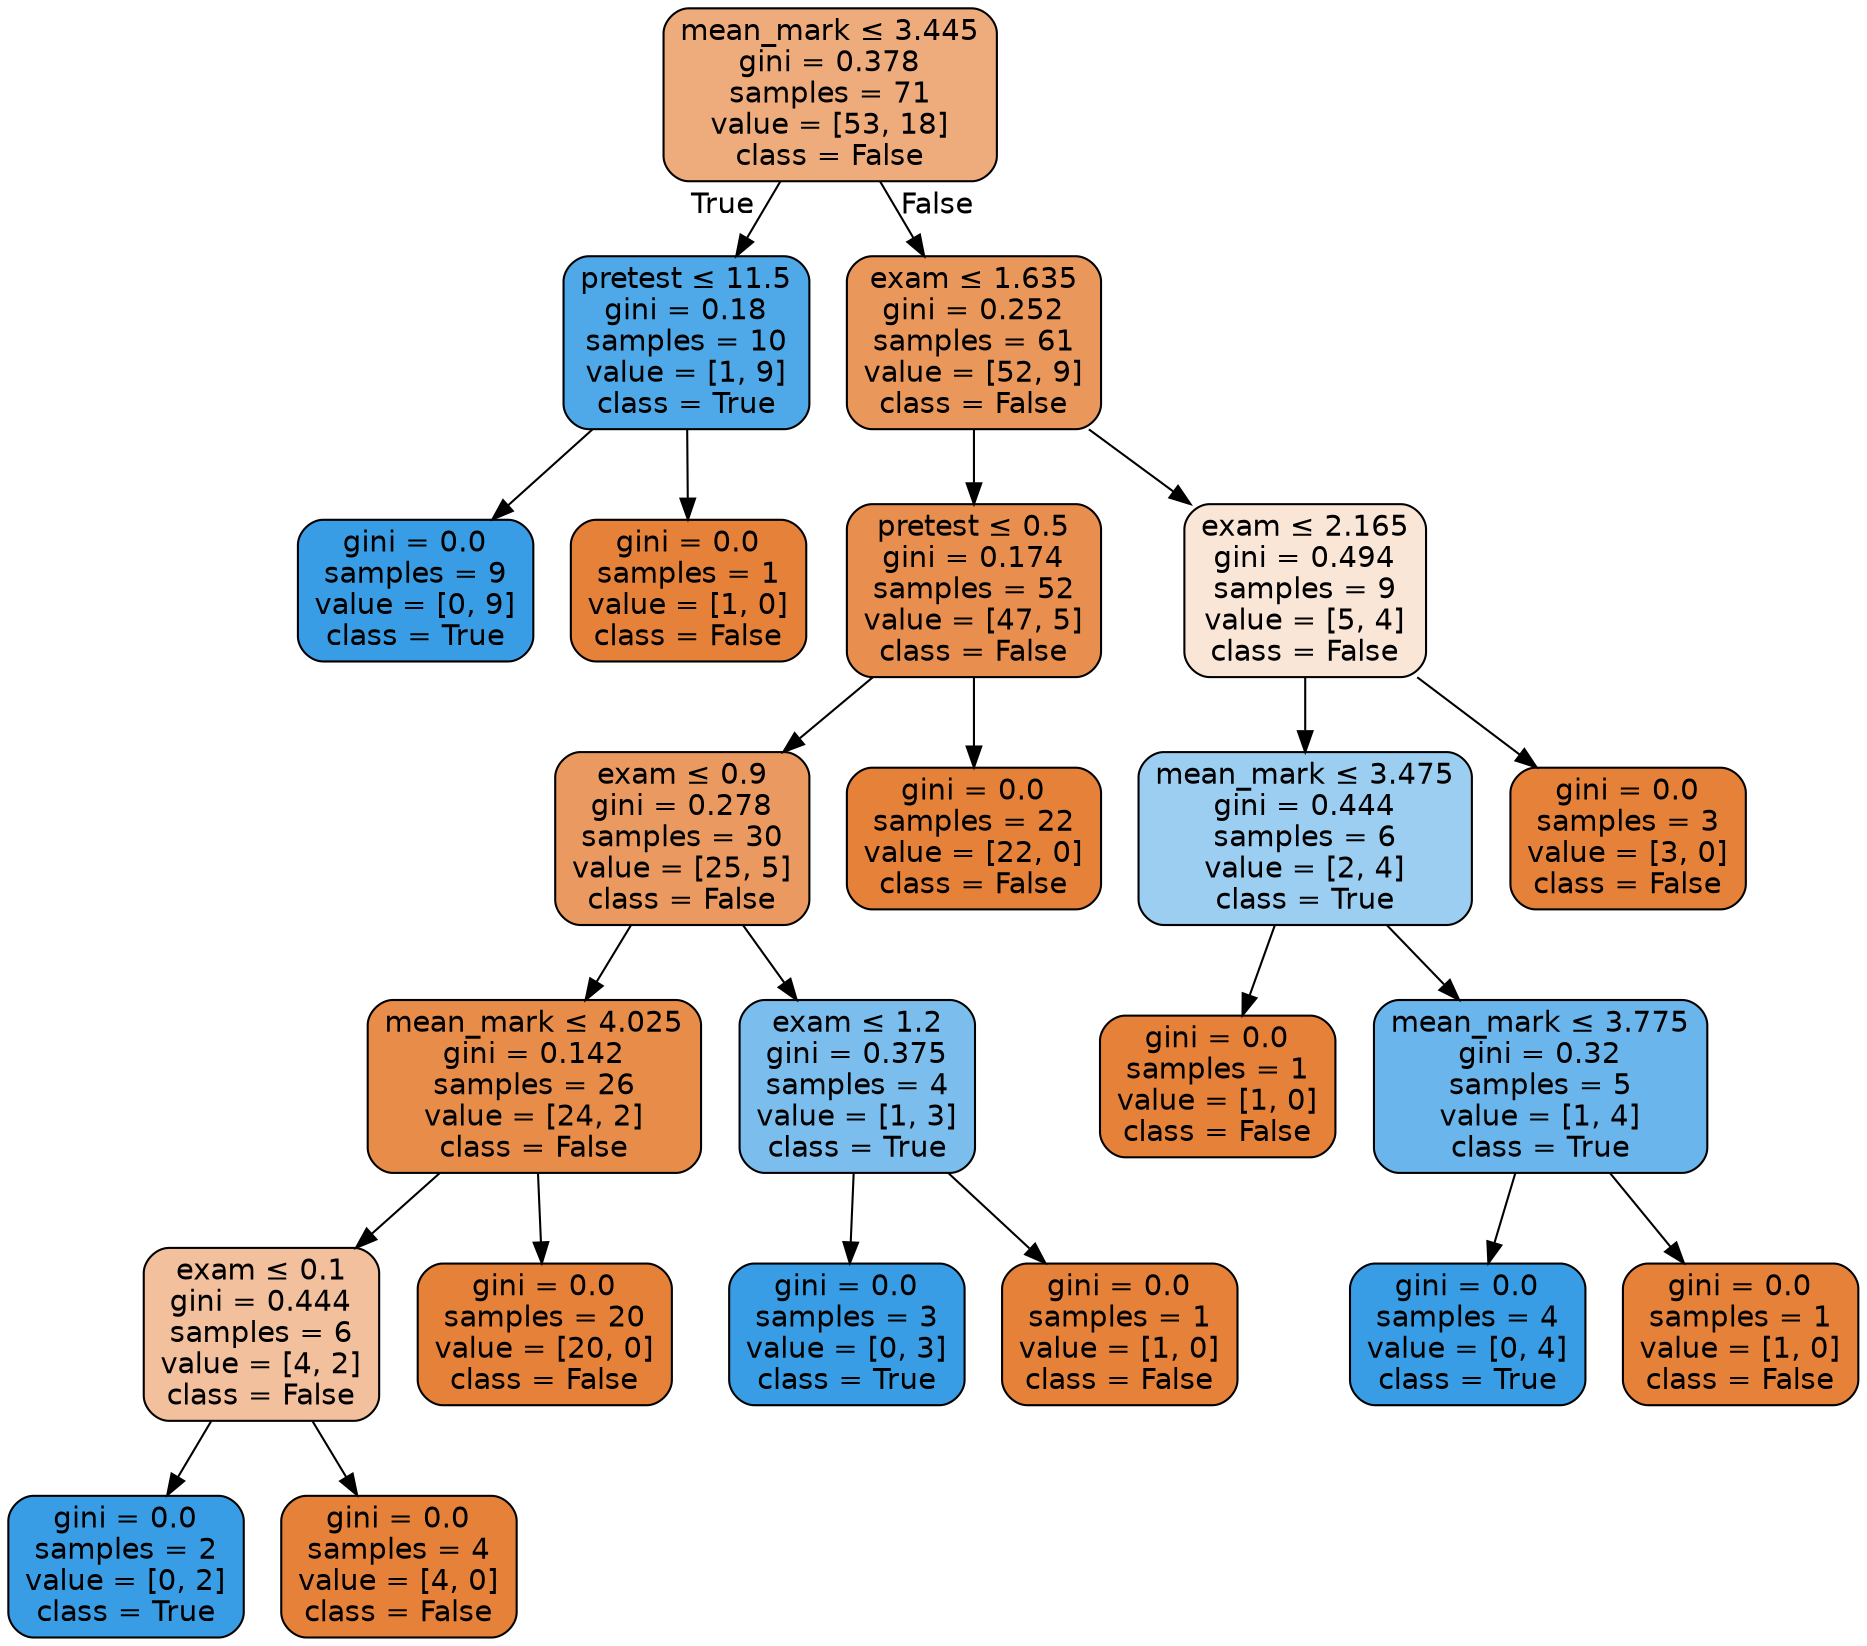 digraph Tree {
node [shape=box, style="filled, rounded", color="black", fontname=helvetica] ;
edge [fontname=helvetica] ;
0 [label=<mean_mark &le; 3.445<br/>gini = 0.378<br/>samples = 71<br/>value = [53, 18]<br/>class = False>, fillcolor="#eeac7c"] ;
1 [label=<pretest &le; 11.5<br/>gini = 0.18<br/>samples = 10<br/>value = [1, 9]<br/>class = True>, fillcolor="#4fa8e8"] ;
0 -> 1 [labeldistance=2.5, labelangle=45, headlabel="True"] ;
2 [label=<gini = 0.0<br/>samples = 9<br/>value = [0, 9]<br/>class = True>, fillcolor="#399de5"] ;
1 -> 2 ;
3 [label=<gini = 0.0<br/>samples = 1<br/>value = [1, 0]<br/>class = False>, fillcolor="#e58139"] ;
1 -> 3 ;
4 [label=<exam &le; 1.635<br/>gini = 0.252<br/>samples = 61<br/>value = [52, 9]<br/>class = False>, fillcolor="#ea975b"] ;
0 -> 4 [labeldistance=2.5, labelangle=-45, headlabel="False"] ;
5 [label=<pretest &le; 0.5<br/>gini = 0.174<br/>samples = 52<br/>value = [47, 5]<br/>class = False>, fillcolor="#e88e4e"] ;
4 -> 5 ;
6 [label=<exam &le; 0.9<br/>gini = 0.278<br/>samples = 30<br/>value = [25, 5]<br/>class = False>, fillcolor="#ea9a61"] ;
5 -> 6 ;
7 [label=<mean_mark &le; 4.025<br/>gini = 0.142<br/>samples = 26<br/>value = [24, 2]<br/>class = False>, fillcolor="#e78c49"] ;
6 -> 7 ;
8 [label=<exam &le; 0.1<br/>gini = 0.444<br/>samples = 6<br/>value = [4, 2]<br/>class = False>, fillcolor="#f2c09c"] ;
7 -> 8 ;
9 [label=<gini = 0.0<br/>samples = 2<br/>value = [0, 2]<br/>class = True>, fillcolor="#399de5"] ;
8 -> 9 ;
10 [label=<gini = 0.0<br/>samples = 4<br/>value = [4, 0]<br/>class = False>, fillcolor="#e58139"] ;
8 -> 10 ;
11 [label=<gini = 0.0<br/>samples = 20<br/>value = [20, 0]<br/>class = False>, fillcolor="#e58139"] ;
7 -> 11 ;
12 [label=<exam &le; 1.2<br/>gini = 0.375<br/>samples = 4<br/>value = [1, 3]<br/>class = True>, fillcolor="#7bbeee"] ;
6 -> 12 ;
13 [label=<gini = 0.0<br/>samples = 3<br/>value = [0, 3]<br/>class = True>, fillcolor="#399de5"] ;
12 -> 13 ;
14 [label=<gini = 0.0<br/>samples = 1<br/>value = [1, 0]<br/>class = False>, fillcolor="#e58139"] ;
12 -> 14 ;
15 [label=<gini = 0.0<br/>samples = 22<br/>value = [22, 0]<br/>class = False>, fillcolor="#e58139"] ;
5 -> 15 ;
16 [label=<exam &le; 2.165<br/>gini = 0.494<br/>samples = 9<br/>value = [5, 4]<br/>class = False>, fillcolor="#fae6d7"] ;
4 -> 16 ;
17 [label=<mean_mark &le; 3.475<br/>gini = 0.444<br/>samples = 6<br/>value = [2, 4]<br/>class = True>, fillcolor="#9ccef2"] ;
16 -> 17 ;
18 [label=<gini = 0.0<br/>samples = 1<br/>value = [1, 0]<br/>class = False>, fillcolor="#e58139"] ;
17 -> 18 ;
19 [label=<mean_mark &le; 3.775<br/>gini = 0.32<br/>samples = 5<br/>value = [1, 4]<br/>class = True>, fillcolor="#6ab6ec"] ;
17 -> 19 ;
20 [label=<gini = 0.0<br/>samples = 4<br/>value = [0, 4]<br/>class = True>, fillcolor="#399de5"] ;
19 -> 20 ;
21 [label=<gini = 0.0<br/>samples = 1<br/>value = [1, 0]<br/>class = False>, fillcolor="#e58139"] ;
19 -> 21 ;
22 [label=<gini = 0.0<br/>samples = 3<br/>value = [3, 0]<br/>class = False>, fillcolor="#e58139"] ;
16 -> 22 ;
}

